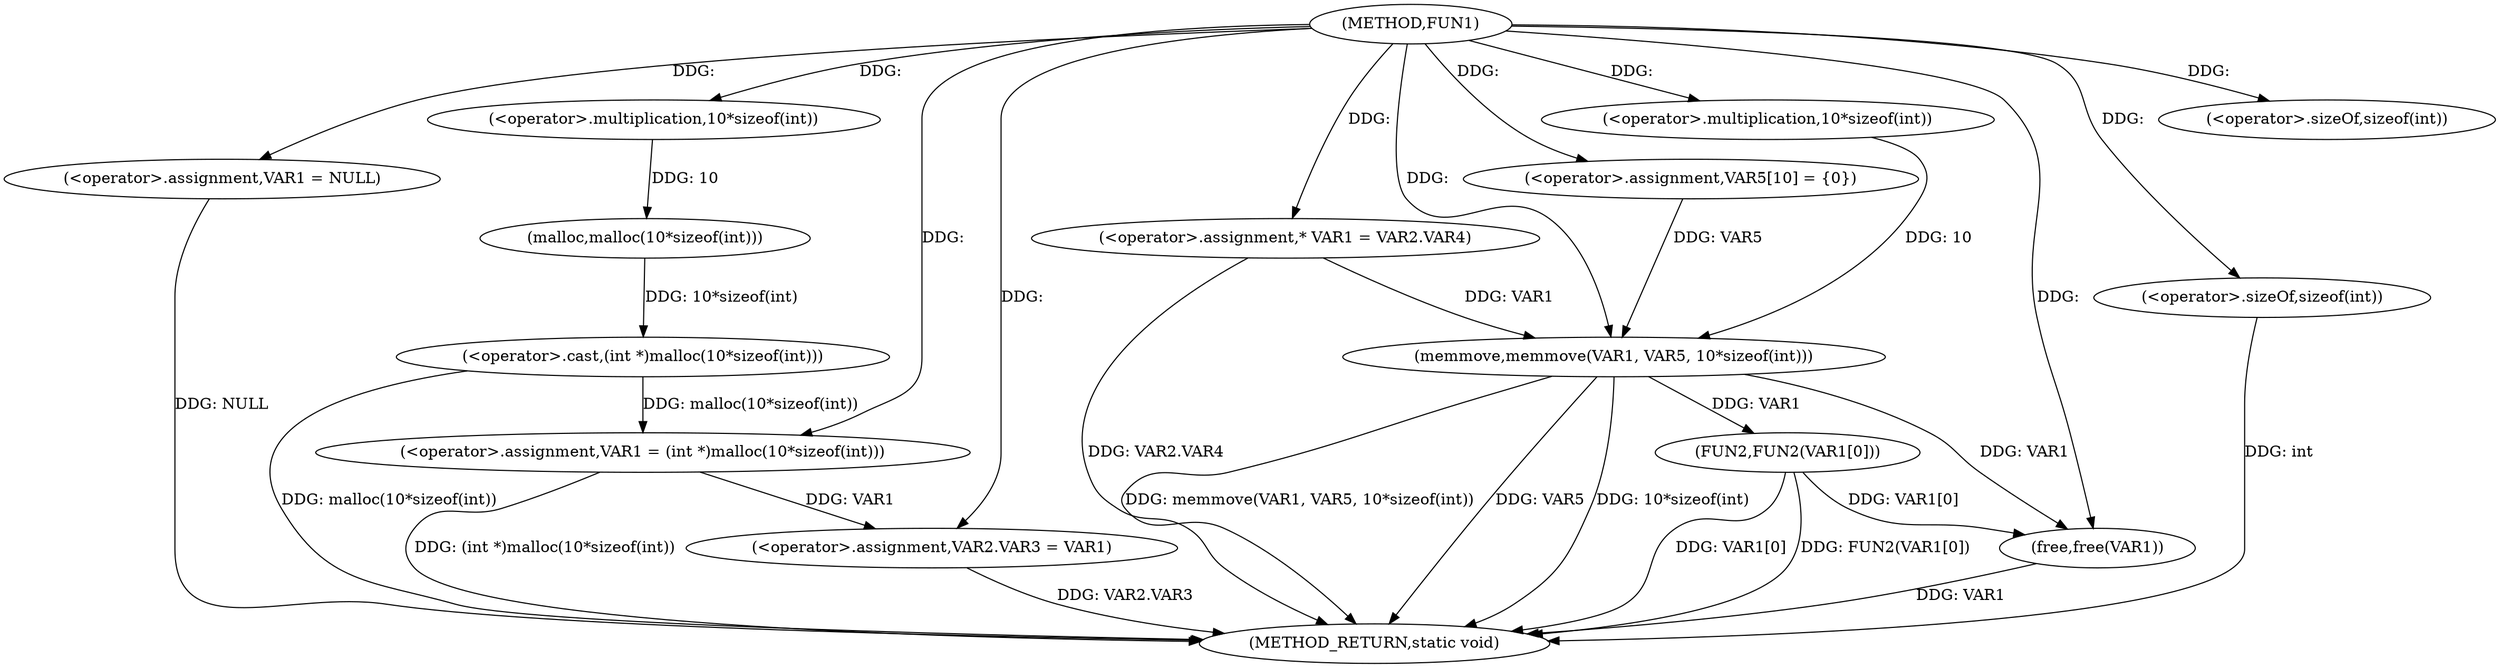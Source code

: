 digraph FUN1 {  
"1000100" [label = "(METHOD,FUN1)" ]
"1000145" [label = "(METHOD_RETURN,static void)" ]
"1000104" [label = "(<operator>.assignment,VAR1 = NULL)" ]
"1000107" [label = "(<operator>.assignment,VAR1 = (int *)malloc(10*sizeof(int)))" ]
"1000109" [label = "(<operator>.cast,(int *)malloc(10*sizeof(int)))" ]
"1000111" [label = "(malloc,malloc(10*sizeof(int)))" ]
"1000112" [label = "(<operator>.multiplication,10*sizeof(int))" ]
"1000114" [label = "(<operator>.sizeOf,sizeof(int))" ]
"1000116" [label = "(<operator>.assignment,VAR2.VAR3 = VAR1)" ]
"1000123" [label = "(<operator>.assignment,* VAR1 = VAR2.VAR4)" ]
"1000130" [label = "(<operator>.assignment,VAR5[10] = {0})" ]
"1000132" [label = "(memmove,memmove(VAR1, VAR5, 10*sizeof(int)))" ]
"1000135" [label = "(<operator>.multiplication,10*sizeof(int))" ]
"1000137" [label = "(<operator>.sizeOf,sizeof(int))" ]
"1000139" [label = "(FUN2,FUN2(VAR1[0]))" ]
"1000143" [label = "(free,free(VAR1))" ]
  "1000116" -> "1000145"  [ label = "DDG: VAR2.VAR3"] 
  "1000123" -> "1000145"  [ label = "DDG: VAR2.VAR4"] 
  "1000139" -> "1000145"  [ label = "DDG: VAR1[0]"] 
  "1000132" -> "1000145"  [ label = "DDG: 10*sizeof(int)"] 
  "1000137" -> "1000145"  [ label = "DDG: int"] 
  "1000132" -> "1000145"  [ label = "DDG: memmove(VAR1, VAR5, 10*sizeof(int))"] 
  "1000139" -> "1000145"  [ label = "DDG: FUN2(VAR1[0])"] 
  "1000143" -> "1000145"  [ label = "DDG: VAR1"] 
  "1000132" -> "1000145"  [ label = "DDG: VAR5"] 
  "1000109" -> "1000145"  [ label = "DDG: malloc(10*sizeof(int))"] 
  "1000104" -> "1000145"  [ label = "DDG: NULL"] 
  "1000107" -> "1000145"  [ label = "DDG: (int *)malloc(10*sizeof(int))"] 
  "1000100" -> "1000104"  [ label = "DDG: "] 
  "1000109" -> "1000107"  [ label = "DDG: malloc(10*sizeof(int))"] 
  "1000100" -> "1000107"  [ label = "DDG: "] 
  "1000111" -> "1000109"  [ label = "DDG: 10*sizeof(int)"] 
  "1000112" -> "1000111"  [ label = "DDG: 10"] 
  "1000100" -> "1000112"  [ label = "DDG: "] 
  "1000100" -> "1000114"  [ label = "DDG: "] 
  "1000107" -> "1000116"  [ label = "DDG: VAR1"] 
  "1000100" -> "1000116"  [ label = "DDG: "] 
  "1000100" -> "1000123"  [ label = "DDG: "] 
  "1000100" -> "1000130"  [ label = "DDG: "] 
  "1000123" -> "1000132"  [ label = "DDG: VAR1"] 
  "1000100" -> "1000132"  [ label = "DDG: "] 
  "1000130" -> "1000132"  [ label = "DDG: VAR5"] 
  "1000135" -> "1000132"  [ label = "DDG: 10"] 
  "1000100" -> "1000135"  [ label = "DDG: "] 
  "1000100" -> "1000137"  [ label = "DDG: "] 
  "1000132" -> "1000139"  [ label = "DDG: VAR1"] 
  "1000139" -> "1000143"  [ label = "DDG: VAR1[0]"] 
  "1000132" -> "1000143"  [ label = "DDG: VAR1"] 
  "1000100" -> "1000143"  [ label = "DDG: "] 
}
